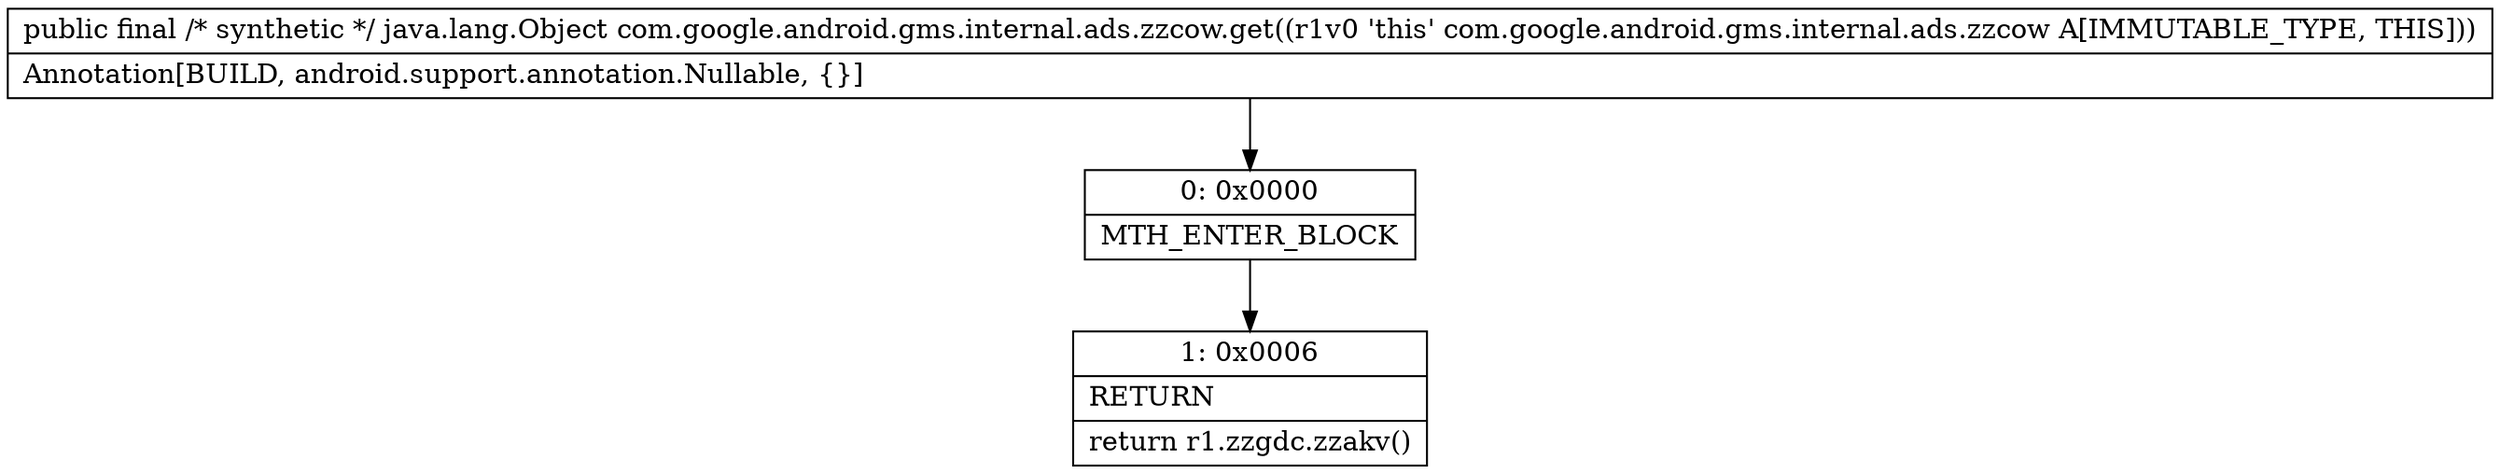digraph "CFG forcom.google.android.gms.internal.ads.zzcow.get()Ljava\/lang\/Object;" {
Node_0 [shape=record,label="{0\:\ 0x0000|MTH_ENTER_BLOCK\l}"];
Node_1 [shape=record,label="{1\:\ 0x0006|RETURN\l|return r1.zzgdc.zzakv()\l}"];
MethodNode[shape=record,label="{public final \/* synthetic *\/ java.lang.Object com.google.android.gms.internal.ads.zzcow.get((r1v0 'this' com.google.android.gms.internal.ads.zzcow A[IMMUTABLE_TYPE, THIS]))  | Annotation[BUILD, android.support.annotation.Nullable, \{\}]\l}"];
MethodNode -> Node_0;
Node_0 -> Node_1;
}

